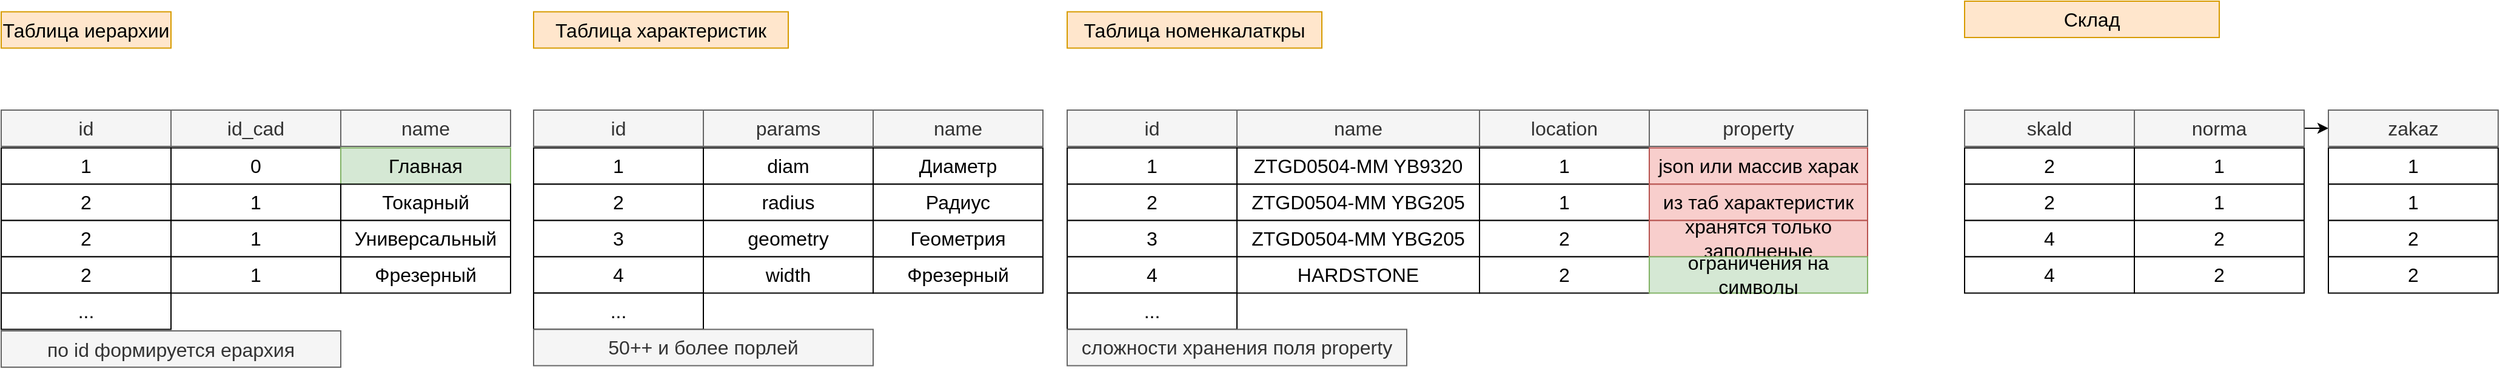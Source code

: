 <mxfile version="22.1.4" type="device">
  <diagram name="Страница — 1" id="TqkAWN6YWYmwxftSggpB">
    <mxGraphModel dx="1687" dy="2051" grid="1" gridSize="10" guides="1" tooltips="1" connect="1" arrows="1" fold="1" page="1" pageScale="1" pageWidth="827" pageHeight="1169" math="0" shadow="0">
      <root>
        <mxCell id="0" />
        <mxCell id="1" parent="0" />
        <mxCell id="clfvlXvELvfgYDvyKqjS-29" value="&lt;font style=&quot;font-size: 16px;&quot;&gt;Таблица иерархии&lt;/font&gt;" style="rounded=0;whiteSpace=wrap;html=1;fillColor=#ffe6cc;strokeColor=#d79b00;" parent="1" vertex="1">
          <mxGeometry x="821" y="-101.25" width="140" height="30" as="geometry" />
        </mxCell>
        <mxCell id="clfvlXvELvfgYDvyKqjS-30" value="&lt;span style=&quot;font-size: 16px;&quot;&gt;id&lt;/span&gt;" style="rounded=0;whiteSpace=wrap;html=1;fillColor=#f5f5f5;fontColor=#333333;strokeColor=#666666;" parent="1" vertex="1">
          <mxGeometry x="821" y="-20" width="140" height="30" as="geometry" />
        </mxCell>
        <mxCell id="clfvlXvELvfgYDvyKqjS-31" value="&lt;span style=&quot;font-size: 16px;&quot;&gt;id_cad&lt;/span&gt;" style="rounded=0;whiteSpace=wrap;html=1;fillColor=#f5f5f5;fontColor=#333333;strokeColor=#666666;" parent="1" vertex="1">
          <mxGeometry x="961" y="-20" width="140" height="30" as="geometry" />
        </mxCell>
        <mxCell id="clfvlXvELvfgYDvyKqjS-33" value="&lt;span style=&quot;font-size: 16px;&quot;&gt;name&lt;/span&gt;" style="rounded=0;whiteSpace=wrap;html=1;fillColor=#f5f5f5;fontColor=#333333;strokeColor=#666666;" parent="1" vertex="1">
          <mxGeometry x="1101" y="-20" width="140" height="30" as="geometry" />
        </mxCell>
        <mxCell id="clfvlXvELvfgYDvyKqjS-34" value="&lt;span style=&quot;font-size: 16px;&quot;&gt;1&lt;/span&gt;" style="rounded=0;whiteSpace=wrap;html=1;" parent="1" vertex="1">
          <mxGeometry x="821" y="11.25" width="140" height="30" as="geometry" />
        </mxCell>
        <mxCell id="clfvlXvELvfgYDvyKqjS-35" value="&lt;span style=&quot;font-size: 16px;&quot;&gt;0&lt;/span&gt;" style="rounded=0;whiteSpace=wrap;html=1;" parent="1" vertex="1">
          <mxGeometry x="961" y="11.25" width="140" height="30" as="geometry" />
        </mxCell>
        <mxCell id="clfvlXvELvfgYDvyKqjS-36" value="&lt;span style=&quot;font-size: 16px;&quot;&gt;Главная&lt;/span&gt;" style="rounded=0;whiteSpace=wrap;html=1;fillColor=#d5e8d4;strokeColor=#82b366;" parent="1" vertex="1">
          <mxGeometry x="1101" y="11.25" width="140" height="30" as="geometry" />
        </mxCell>
        <mxCell id="clfvlXvELvfgYDvyKqjS-37" value="&lt;span style=&quot;font-size: 16px;&quot;&gt;2&lt;/span&gt;" style="rounded=0;whiteSpace=wrap;html=1;" parent="1" vertex="1">
          <mxGeometry x="821" y="41.25" width="140" height="30" as="geometry" />
        </mxCell>
        <mxCell id="clfvlXvELvfgYDvyKqjS-38" value="&lt;span style=&quot;font-size: 16px;&quot;&gt;1&lt;/span&gt;" style="rounded=0;whiteSpace=wrap;html=1;" parent="1" vertex="1">
          <mxGeometry x="961" y="41.25" width="140" height="30" as="geometry" />
        </mxCell>
        <mxCell id="clfvlXvELvfgYDvyKqjS-40" value="&lt;font style=&quot;font-size: 16px;&quot;&gt;Фрезерный&lt;/font&gt;" style="rounded=0;whiteSpace=wrap;html=1;" parent="1" vertex="1">
          <mxGeometry x="1101" y="101.25" width="140" height="30" as="geometry" />
        </mxCell>
        <mxCell id="clfvlXvELvfgYDvyKqjS-41" value="&lt;font style=&quot;font-size: 16px;&quot;&gt;Токарный&lt;/font&gt;" style="rounded=0;whiteSpace=wrap;html=1;" parent="1" vertex="1">
          <mxGeometry x="1101" y="41.25" width="140" height="30" as="geometry" />
        </mxCell>
        <mxCell id="clfvlXvELvfgYDvyKqjS-42" value="&lt;font style=&quot;font-size: 16px;&quot;&gt;Универсальный&lt;/font&gt;" style="rounded=0;whiteSpace=wrap;html=1;" parent="1" vertex="1">
          <mxGeometry x="1101" y="71.25" width="140" height="30" as="geometry" />
        </mxCell>
        <mxCell id="clfvlXvELvfgYDvyKqjS-43" value="&lt;span style=&quot;font-size: 16px;&quot;&gt;2&lt;/span&gt;" style="rounded=0;whiteSpace=wrap;html=1;" parent="1" vertex="1">
          <mxGeometry x="821" y="71.25" width="140" height="30" as="geometry" />
        </mxCell>
        <mxCell id="clfvlXvELvfgYDvyKqjS-44" value="&lt;span style=&quot;font-size: 16px;&quot;&gt;2&lt;/span&gt;" style="rounded=0;whiteSpace=wrap;html=1;" parent="1" vertex="1">
          <mxGeometry x="821" y="101.25" width="140" height="30" as="geometry" />
        </mxCell>
        <mxCell id="clfvlXvELvfgYDvyKqjS-46" value="&lt;span style=&quot;font-size: 16px;&quot;&gt;1&lt;/span&gt;" style="rounded=0;whiteSpace=wrap;html=1;" parent="1" vertex="1">
          <mxGeometry x="961" y="71.25" width="140" height="30" as="geometry" />
        </mxCell>
        <mxCell id="clfvlXvELvfgYDvyKqjS-47" value="&lt;span style=&quot;font-size: 16px;&quot;&gt;1&lt;/span&gt;" style="rounded=0;whiteSpace=wrap;html=1;" parent="1" vertex="1">
          <mxGeometry x="961" y="101.25" width="140" height="30" as="geometry" />
        </mxCell>
        <mxCell id="clfvlXvELvfgYDvyKqjS-64" value="&lt;span style=&quot;font-size: 16px;&quot;&gt;Таблица характеристик&lt;/span&gt;" style="rounded=0;whiteSpace=wrap;html=1;fillColor=#ffe6cc;strokeColor=#d79b00;" parent="1" vertex="1">
          <mxGeometry x="1260" y="-101.25" width="210" height="30" as="geometry" />
        </mxCell>
        <mxCell id="clfvlXvELvfgYDvyKqjS-65" value="&lt;span style=&quot;font-size: 16px;&quot;&gt;id&lt;/span&gt;" style="rounded=0;whiteSpace=wrap;html=1;fillColor=#f5f5f5;fontColor=#333333;strokeColor=#666666;" parent="1" vertex="1">
          <mxGeometry x="1260" y="-20" width="140" height="30" as="geometry" />
        </mxCell>
        <mxCell id="clfvlXvELvfgYDvyKqjS-66" value="&lt;span style=&quot;font-size: 16px;&quot;&gt;params&lt;/span&gt;" style="rounded=0;whiteSpace=wrap;html=1;fillColor=#f5f5f5;fontColor=#333333;strokeColor=#666666;" parent="1" vertex="1">
          <mxGeometry x="1400" y="-20" width="140" height="30" as="geometry" />
        </mxCell>
        <mxCell id="clfvlXvELvfgYDvyKqjS-67" value="&lt;span style=&quot;font-size: 16px;&quot;&gt;name&lt;/span&gt;" style="rounded=0;whiteSpace=wrap;html=1;fillColor=#f5f5f5;fontColor=#333333;strokeColor=#666666;" parent="1" vertex="1">
          <mxGeometry x="1540" y="-20" width="140" height="30" as="geometry" />
        </mxCell>
        <mxCell id="clfvlXvELvfgYDvyKqjS-68" value="&lt;span style=&quot;font-size: 16px;&quot;&gt;1&lt;/span&gt;" style="rounded=0;whiteSpace=wrap;html=1;" parent="1" vertex="1">
          <mxGeometry x="1260" y="11.25" width="140" height="30" as="geometry" />
        </mxCell>
        <mxCell id="clfvlXvELvfgYDvyKqjS-69" value="&lt;font style=&quot;font-size: 16px;&quot;&gt;diam&lt;/font&gt;" style="rounded=0;whiteSpace=wrap;html=1;" parent="1" vertex="1">
          <mxGeometry x="1400" y="11.25" width="140" height="30" as="geometry" />
        </mxCell>
        <mxCell id="clfvlXvELvfgYDvyKqjS-70" value="&lt;font style=&quot;font-size: 16px;&quot;&gt;Диаметр&lt;/font&gt;" style="rounded=0;whiteSpace=wrap;html=1;fillColor=default;strokeColor=default;" parent="1" vertex="1">
          <mxGeometry x="1540" y="11.25" width="140" height="30" as="geometry" />
        </mxCell>
        <mxCell id="clfvlXvELvfgYDvyKqjS-71" value="&lt;span style=&quot;font-size: 16px;&quot;&gt;2&lt;/span&gt;" style="rounded=0;whiteSpace=wrap;html=1;" parent="1" vertex="1">
          <mxGeometry x="1260" y="41.25" width="140" height="30" as="geometry" />
        </mxCell>
        <mxCell id="clfvlXvELvfgYDvyKqjS-72" value="&lt;font style=&quot;font-size: 16px;&quot;&gt;radius&lt;/font&gt;" style="rounded=0;whiteSpace=wrap;html=1;" parent="1" vertex="1">
          <mxGeometry x="1400" y="41.25" width="140" height="30" as="geometry" />
        </mxCell>
        <mxCell id="clfvlXvELvfgYDvyKqjS-73" value="&lt;font style=&quot;font-size: 16px;&quot;&gt;Фрезерный&lt;/font&gt;" style="rounded=0;whiteSpace=wrap;html=1;" parent="1" vertex="1">
          <mxGeometry x="1540" y="101.25" width="140" height="30" as="geometry" />
        </mxCell>
        <mxCell id="clfvlXvELvfgYDvyKqjS-74" value="&lt;font style=&quot;font-size: 16px;&quot;&gt;Радиус&lt;/font&gt;" style="rounded=0;whiteSpace=wrap;html=1;" parent="1" vertex="1">
          <mxGeometry x="1540" y="41.25" width="140" height="30" as="geometry" />
        </mxCell>
        <mxCell id="clfvlXvELvfgYDvyKqjS-75" value="&lt;font style=&quot;font-size: 16px;&quot;&gt;Геометрия&lt;/font&gt;" style="rounded=0;whiteSpace=wrap;html=1;" parent="1" vertex="1">
          <mxGeometry x="1540" y="71.25" width="140" height="30" as="geometry" />
        </mxCell>
        <mxCell id="clfvlXvELvfgYDvyKqjS-76" value="&lt;span style=&quot;font-size: 16px;&quot;&gt;3&lt;/span&gt;" style="rounded=0;whiteSpace=wrap;html=1;" parent="1" vertex="1">
          <mxGeometry x="1260" y="71.25" width="140" height="30" as="geometry" />
        </mxCell>
        <mxCell id="clfvlXvELvfgYDvyKqjS-77" value="&lt;span style=&quot;font-size: 16px;&quot;&gt;4&lt;/span&gt;" style="rounded=0;whiteSpace=wrap;html=1;" parent="1" vertex="1">
          <mxGeometry x="1260" y="101.25" width="140" height="30" as="geometry" />
        </mxCell>
        <mxCell id="clfvlXvELvfgYDvyKqjS-78" value="&lt;font style=&quot;font-size: 16px;&quot;&gt;geometry&lt;/font&gt;" style="rounded=0;whiteSpace=wrap;html=1;" parent="1" vertex="1">
          <mxGeometry x="1400" y="71.25" width="140" height="30" as="geometry" />
        </mxCell>
        <mxCell id="clfvlXvELvfgYDvyKqjS-79" value="&lt;font style=&quot;font-size: 16px;&quot;&gt;width&lt;/font&gt;" style="rounded=0;whiteSpace=wrap;html=1;" parent="1" vertex="1">
          <mxGeometry x="1400" y="101.25" width="140" height="30" as="geometry" />
        </mxCell>
        <mxCell id="clfvlXvELvfgYDvyKqjS-81" value="&lt;span style=&quot;font-size: 16px;&quot;&gt;...&lt;/span&gt;" style="rounded=0;whiteSpace=wrap;html=1;" parent="1" vertex="1">
          <mxGeometry x="1260" y="131.25" width="140" height="30" as="geometry" />
        </mxCell>
        <mxCell id="clfvlXvELvfgYDvyKqjS-84" value="&lt;span style=&quot;font-size: 16px;&quot;&gt;...&lt;/span&gt;" style="rounded=0;whiteSpace=wrap;html=1;" parent="1" vertex="1">
          <mxGeometry x="821" y="131.25" width="140" height="30" as="geometry" />
        </mxCell>
        <mxCell id="clfvlXvELvfgYDvyKqjS-86" value="&lt;span style=&quot;font-size: 16px;&quot;&gt;Таблица номенкалаткры&lt;/span&gt;" style="rounded=0;whiteSpace=wrap;html=1;fillColor=#ffe6cc;strokeColor=#d79b00;" parent="1" vertex="1">
          <mxGeometry x="1700" y="-101.25" width="210" height="30" as="geometry" />
        </mxCell>
        <mxCell id="clfvlXvELvfgYDvyKqjS-87" value="&lt;span style=&quot;font-size: 16px;&quot;&gt;id&lt;/span&gt;" style="rounded=0;whiteSpace=wrap;html=1;fillColor=#f5f5f5;fontColor=#333333;strokeColor=#666666;" parent="1" vertex="1">
          <mxGeometry x="1700" y="-20" width="140" height="30" as="geometry" />
        </mxCell>
        <mxCell id="clfvlXvELvfgYDvyKqjS-88" value="&lt;span style=&quot;font-size: 16px;&quot;&gt;name&lt;/span&gt;" style="rounded=0;whiteSpace=wrap;html=1;fillColor=#f5f5f5;fontColor=#333333;strokeColor=#666666;" parent="1" vertex="1">
          <mxGeometry x="1840" y="-20" width="200" height="30" as="geometry" />
        </mxCell>
        <mxCell id="clfvlXvELvfgYDvyKqjS-89" value="&lt;font style=&quot;font-size: 16px;&quot;&gt;location&lt;/font&gt;" style="rounded=0;whiteSpace=wrap;html=1;fillColor=#f5f5f5;fontColor=#333333;strokeColor=#666666;" parent="1" vertex="1">
          <mxGeometry x="2040" y="-20" width="140" height="30" as="geometry" />
        </mxCell>
        <mxCell id="clfvlXvELvfgYDvyKqjS-90" value="&lt;span style=&quot;font-size: 16px;&quot;&gt;1&lt;/span&gt;" style="rounded=0;whiteSpace=wrap;html=1;" parent="1" vertex="1">
          <mxGeometry x="1700" y="11.25" width="140" height="30" as="geometry" />
        </mxCell>
        <mxCell id="clfvlXvELvfgYDvyKqjS-91" value="&lt;font style=&quot;font-size: 16px;&quot;&gt;ZTGD0504-MM YB9320&lt;/font&gt;" style="rounded=0;whiteSpace=wrap;html=1;" parent="1" vertex="1">
          <mxGeometry x="1840" y="11.25" width="200" height="30" as="geometry" />
        </mxCell>
        <mxCell id="clfvlXvELvfgYDvyKqjS-92" value="&lt;font style=&quot;font-size: 16px;&quot;&gt;1&lt;/font&gt;" style="rounded=0;whiteSpace=wrap;html=1;fillColor=default;strokeColor=default;" parent="1" vertex="1">
          <mxGeometry x="2040" y="11.25" width="140" height="30" as="geometry" />
        </mxCell>
        <mxCell id="clfvlXvELvfgYDvyKqjS-93" value="&lt;span style=&quot;font-size: 16px;&quot;&gt;2&lt;/span&gt;" style="rounded=0;whiteSpace=wrap;html=1;" parent="1" vertex="1">
          <mxGeometry x="1700" y="41.25" width="140" height="30" as="geometry" />
        </mxCell>
        <mxCell id="clfvlXvELvfgYDvyKqjS-98" value="&lt;span style=&quot;font-size: 16px;&quot;&gt;3&lt;/span&gt;" style="rounded=0;whiteSpace=wrap;html=1;" parent="1" vertex="1">
          <mxGeometry x="1700" y="71.25" width="140" height="30" as="geometry" />
        </mxCell>
        <mxCell id="clfvlXvELvfgYDvyKqjS-99" value="&lt;span style=&quot;font-size: 16px;&quot;&gt;4&lt;/span&gt;" style="rounded=0;whiteSpace=wrap;html=1;" parent="1" vertex="1">
          <mxGeometry x="1700" y="101.25" width="140" height="30" as="geometry" />
        </mxCell>
        <mxCell id="clfvlXvELvfgYDvyKqjS-103" value="&lt;span style=&quot;font-size: 16px;&quot;&gt;...&lt;/span&gt;" style="rounded=0;whiteSpace=wrap;html=1;" parent="1" vertex="1">
          <mxGeometry x="1700" y="131.25" width="140" height="30" as="geometry" />
        </mxCell>
        <mxCell id="clfvlXvELvfgYDvyKqjS-107" value="&lt;font style=&quot;font-size: 16px;&quot;&gt;ZTGD0504-MM YBG205&lt;/font&gt;" style="rounded=0;whiteSpace=wrap;html=1;" parent="1" vertex="1">
          <mxGeometry x="1840" y="41.25" width="200" height="30" as="geometry" />
        </mxCell>
        <mxCell id="clfvlXvELvfgYDvyKqjS-108" value="&lt;font style=&quot;font-size: 16px;&quot;&gt;1&lt;/font&gt;" style="rounded=0;whiteSpace=wrap;html=1;fillColor=default;strokeColor=default;" parent="1" vertex="1">
          <mxGeometry x="2040" y="41.25" width="140" height="30" as="geometry" />
        </mxCell>
        <mxCell id="clfvlXvELvfgYDvyKqjS-109" value="&lt;font style=&quot;font-size: 16px;&quot;&gt;ZTGD0504-MM YBG205&lt;/font&gt;" style="rounded=0;whiteSpace=wrap;html=1;" parent="1" vertex="1">
          <mxGeometry x="1840" y="71.25" width="200" height="30" as="geometry" />
        </mxCell>
        <mxCell id="clfvlXvELvfgYDvyKqjS-110" value="&lt;font style=&quot;font-size: 16px;&quot;&gt;2&lt;/font&gt;" style="rounded=0;whiteSpace=wrap;html=1;fillColor=default;strokeColor=default;" parent="1" vertex="1">
          <mxGeometry x="2040" y="71.25" width="140" height="30" as="geometry" />
        </mxCell>
        <mxCell id="clfvlXvELvfgYDvyKqjS-111" value="&lt;font style=&quot;font-size: 16px;&quot;&gt;HARDSTONE&lt;/font&gt;" style="rounded=0;whiteSpace=wrap;html=1;" parent="1" vertex="1">
          <mxGeometry x="1840" y="101.25" width="200" height="30" as="geometry" />
        </mxCell>
        <mxCell id="clfvlXvELvfgYDvyKqjS-112" value="&lt;font style=&quot;font-size: 16px;&quot;&gt;2&lt;/font&gt;" style="rounded=0;whiteSpace=wrap;html=1;fillColor=default;strokeColor=default;" parent="1" vertex="1">
          <mxGeometry x="2040" y="101.25" width="140" height="30" as="geometry" />
        </mxCell>
        <mxCell id="clfvlXvELvfgYDvyKqjS-113" value="&lt;font style=&quot;font-size: 16px;&quot;&gt;property&lt;/font&gt;" style="rounded=0;whiteSpace=wrap;html=1;fillColor=#f5f5f5;fontColor=#333333;strokeColor=#666666;" parent="1" vertex="1">
          <mxGeometry x="2180" y="-20" width="180" height="30" as="geometry" />
        </mxCell>
        <mxCell id="clfvlXvELvfgYDvyKqjS-114" value="&lt;font style=&quot;font-size: 16px;&quot;&gt;json или массив харак&lt;/font&gt;" style="rounded=0;whiteSpace=wrap;html=1;fillColor=#f8cecc;strokeColor=#b85450;" parent="1" vertex="1">
          <mxGeometry x="2180" y="11.25" width="180" height="30" as="geometry" />
        </mxCell>
        <mxCell id="clfvlXvELvfgYDvyKqjS-115" value="&lt;font style=&quot;font-size: 16px;&quot;&gt;из таб характеристик&lt;/font&gt;" style="rounded=0;whiteSpace=wrap;html=1;fillColor=#f8cecc;strokeColor=#b85450;" parent="1" vertex="1">
          <mxGeometry x="2180" y="41.25" width="180" height="30" as="geometry" />
        </mxCell>
        <mxCell id="clfvlXvELvfgYDvyKqjS-116" value="&lt;font style=&quot;font-size: 16px;&quot;&gt;хранятся только заполненые&lt;/font&gt;" style="rounded=0;whiteSpace=wrap;html=1;fillColor=#f8cecc;strokeColor=#b85450;" parent="1" vertex="1">
          <mxGeometry x="2180" y="71.25" width="180" height="30" as="geometry" />
        </mxCell>
        <mxCell id="clfvlXvELvfgYDvyKqjS-117" value="&lt;font style=&quot;font-size: 16px;&quot;&gt;ограничения на символы&lt;/font&gt;" style="rounded=0;whiteSpace=wrap;html=1;fillColor=#d5e8d4;strokeColor=#82b366;" parent="1" vertex="1">
          <mxGeometry x="2180" y="101.25" width="180" height="30" as="geometry" />
        </mxCell>
        <mxCell id="clfvlXvELvfgYDvyKqjS-118" value="&lt;span style=&quot;font-size: 16px;&quot;&gt;50++ и более порлей&lt;/span&gt;" style="rounded=0;whiteSpace=wrap;html=1;fillColor=#f5f5f5;fontColor=#333333;strokeColor=#666666;" parent="1" vertex="1">
          <mxGeometry x="1260" y="161.25" width="280" height="30" as="geometry" />
        </mxCell>
        <mxCell id="clfvlXvELvfgYDvyKqjS-119" value="&lt;span style=&quot;font-size: 16px;&quot;&gt;по id формируется ерархия&lt;/span&gt;" style="rounded=0;whiteSpace=wrap;html=1;fillColor=#f5f5f5;fontColor=#333333;strokeColor=#666666;" parent="1" vertex="1">
          <mxGeometry x="821" y="162.5" width="280" height="30" as="geometry" />
        </mxCell>
        <mxCell id="clfvlXvELvfgYDvyKqjS-120" value="&lt;font style=&quot;font-size: 16px;&quot;&gt;сложности хранения поля&amp;nbsp;property&lt;br&gt;&lt;/font&gt;" style="rounded=0;whiteSpace=wrap;html=1;fillColor=#f5f5f5;fontColor=#333333;strokeColor=#666666;" parent="1" vertex="1">
          <mxGeometry x="1700" y="161.25" width="280" height="30" as="geometry" />
        </mxCell>
        <mxCell id="Xn40Lq1hkgeHdznBWwy1-1" value="&lt;span style=&quot;font-size: 16px;&quot;&gt;skald&lt;/span&gt;" style="rounded=0;whiteSpace=wrap;html=1;fillColor=#f5f5f5;fontColor=#333333;strokeColor=#666666;" parent="1" vertex="1">
          <mxGeometry x="2440" y="-20" width="140" height="30" as="geometry" />
        </mxCell>
        <mxCell id="Xn40Lq1hkgeHdznBWwy1-2" value="&lt;font style=&quot;font-size: 16px;&quot;&gt;2&lt;/font&gt;" style="rounded=0;whiteSpace=wrap;html=1;fillColor=default;strokeColor=default;" parent="1" vertex="1">
          <mxGeometry x="2440" y="11.25" width="140" height="30" as="geometry" />
        </mxCell>
        <mxCell id="Xn40Lq1hkgeHdznBWwy1-3" value="&lt;font style=&quot;font-size: 16px;&quot;&gt;2&lt;/font&gt;" style="rounded=0;whiteSpace=wrap;html=1;fillColor=default;strokeColor=default;" parent="1" vertex="1">
          <mxGeometry x="2440" y="41.25" width="140" height="30" as="geometry" />
        </mxCell>
        <mxCell id="Xn40Lq1hkgeHdznBWwy1-4" value="&lt;font style=&quot;font-size: 16px;&quot;&gt;4&lt;/font&gt;" style="rounded=0;whiteSpace=wrap;html=1;fillColor=default;strokeColor=default;" parent="1" vertex="1">
          <mxGeometry x="2440" y="71.25" width="140" height="30" as="geometry" />
        </mxCell>
        <mxCell id="Xn40Lq1hkgeHdznBWwy1-5" value="&lt;font style=&quot;font-size: 16px;&quot;&gt;4&lt;/font&gt;" style="rounded=0;whiteSpace=wrap;html=1;fillColor=default;strokeColor=default;" parent="1" vertex="1">
          <mxGeometry x="2440" y="101.25" width="140" height="30" as="geometry" />
        </mxCell>
        <mxCell id="Xn40Lq1hkgeHdznBWwy1-17" style="edgeStyle=orthogonalEdgeStyle;rounded=0;orthogonalLoop=1;jettySize=auto;html=1;exitX=1;exitY=0.5;exitDx=0;exitDy=0;entryX=0;entryY=0.5;entryDx=0;entryDy=0;" parent="1" source="Xn40Lq1hkgeHdznBWwy1-6" target="Xn40Lq1hkgeHdznBWwy1-11" edge="1">
          <mxGeometry relative="1" as="geometry" />
        </mxCell>
        <mxCell id="Xn40Lq1hkgeHdznBWwy1-6" value="&lt;font style=&quot;font-size: 16px;&quot;&gt;norma&lt;/font&gt;" style="rounded=0;whiteSpace=wrap;html=1;fillColor=#f5f5f5;fontColor=#333333;strokeColor=#666666;" parent="1" vertex="1">
          <mxGeometry x="2580" y="-20" width="140" height="30" as="geometry" />
        </mxCell>
        <mxCell id="Xn40Lq1hkgeHdznBWwy1-7" value="&lt;font style=&quot;font-size: 16px;&quot;&gt;1&lt;/font&gt;" style="rounded=0;whiteSpace=wrap;html=1;fillColor=default;strokeColor=default;" parent="1" vertex="1">
          <mxGeometry x="2580" y="11.25" width="140" height="30" as="geometry" />
        </mxCell>
        <mxCell id="Xn40Lq1hkgeHdznBWwy1-8" value="&lt;font style=&quot;font-size: 16px;&quot;&gt;1&lt;/font&gt;" style="rounded=0;whiteSpace=wrap;html=1;fillColor=default;strokeColor=default;" parent="1" vertex="1">
          <mxGeometry x="2580" y="41.25" width="140" height="30" as="geometry" />
        </mxCell>
        <mxCell id="Xn40Lq1hkgeHdznBWwy1-9" value="&lt;font style=&quot;font-size: 16px;&quot;&gt;2&lt;/font&gt;" style="rounded=0;whiteSpace=wrap;html=1;fillColor=default;strokeColor=default;" parent="1" vertex="1">
          <mxGeometry x="2580" y="71.25" width="140" height="30" as="geometry" />
        </mxCell>
        <mxCell id="Xn40Lq1hkgeHdznBWwy1-10" value="&lt;font style=&quot;font-size: 16px;&quot;&gt;2&lt;/font&gt;" style="rounded=0;whiteSpace=wrap;html=1;fillColor=default;strokeColor=default;" parent="1" vertex="1">
          <mxGeometry x="2580" y="101.25" width="140" height="30" as="geometry" />
        </mxCell>
        <mxCell id="Xn40Lq1hkgeHdznBWwy1-11" value="&lt;font style=&quot;font-size: 16px;&quot;&gt;zakaz&lt;/font&gt;" style="rounded=0;whiteSpace=wrap;html=1;fillColor=#f5f5f5;fontColor=#333333;strokeColor=#666666;" parent="1" vertex="1">
          <mxGeometry x="2740" y="-20" width="140" height="30" as="geometry" />
        </mxCell>
        <mxCell id="Xn40Lq1hkgeHdznBWwy1-12" value="&lt;font style=&quot;font-size: 16px;&quot;&gt;1&lt;/font&gt;" style="rounded=0;whiteSpace=wrap;html=1;fillColor=default;strokeColor=default;" parent="1" vertex="1">
          <mxGeometry x="2740" y="11.25" width="140" height="30" as="geometry" />
        </mxCell>
        <mxCell id="Xn40Lq1hkgeHdznBWwy1-13" value="&lt;font style=&quot;font-size: 16px;&quot;&gt;1&lt;/font&gt;" style="rounded=0;whiteSpace=wrap;html=1;fillColor=default;strokeColor=default;" parent="1" vertex="1">
          <mxGeometry x="2740" y="41.25" width="140" height="30" as="geometry" />
        </mxCell>
        <mxCell id="Xn40Lq1hkgeHdznBWwy1-14" value="&lt;font style=&quot;font-size: 16px;&quot;&gt;2&lt;/font&gt;" style="rounded=0;whiteSpace=wrap;html=1;fillColor=default;strokeColor=default;" parent="1" vertex="1">
          <mxGeometry x="2740" y="71.25" width="140" height="30" as="geometry" />
        </mxCell>
        <mxCell id="Xn40Lq1hkgeHdznBWwy1-15" value="&lt;font style=&quot;font-size: 16px;&quot;&gt;2&lt;/font&gt;" style="rounded=0;whiteSpace=wrap;html=1;fillColor=default;strokeColor=default;" parent="1" vertex="1">
          <mxGeometry x="2740" y="101.25" width="140" height="30" as="geometry" />
        </mxCell>
        <mxCell id="Xn40Lq1hkgeHdznBWwy1-16" value="&lt;span style=&quot;font-size: 16px;&quot;&gt;Cклад&lt;/span&gt;" style="rounded=0;whiteSpace=wrap;html=1;fillColor=#ffe6cc;strokeColor=#d79b00;" parent="1" vertex="1">
          <mxGeometry x="2440" y="-110" width="210" height="30" as="geometry" />
        </mxCell>
      </root>
    </mxGraphModel>
  </diagram>
</mxfile>
